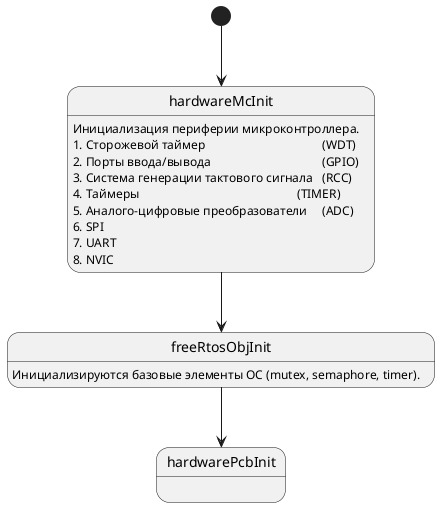 CLASS_NAME						=		AyPlayer
FILE_WITH_CLASS_DESCRIPTION		=		ayplayer.h

@startuml

[*] --> start

state "hardwareMcInit" as start {
start:Инициализация периферии микроконтроллера.
start:1. Сторожевой таймер\t\t\t\t\t(WDT)
start:2. Порты ввода/вывода\t\t\t\t\t(GPIO)
start:3. Система генерации тактового сигнала\t(RCC)
start:4. Таймеры\t\t\t\t\t\t\t(TIMER)
start:5. Аналого-цифровые преобразователи\t(ADC)
start:6. SPI
start:7. UART
start:8. NVIC
}

start --> s1

state "freeRtosObjInit" as s1 {
s1:Инициализируются базовые элементы ОС (mutex, semaphore, timer).
}

s1 --> s2

state "hardwarePcbInit" as s2 {
s2: 
}

@enduml